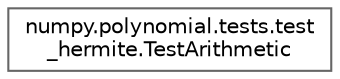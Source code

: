 digraph "Graphical Class Hierarchy"
{
 // LATEX_PDF_SIZE
  bgcolor="transparent";
  edge [fontname=Helvetica,fontsize=10,labelfontname=Helvetica,labelfontsize=10];
  node [fontname=Helvetica,fontsize=10,shape=box,height=0.2,width=0.4];
  rankdir="LR";
  Node0 [id="Node000000",label="numpy.polynomial.tests.test\l_hermite.TestArithmetic",height=0.2,width=0.4,color="grey40", fillcolor="white", style="filled",URL="$dd/d3f/classnumpy_1_1polynomial_1_1tests_1_1test__hermite_1_1TestArithmetic.html",tooltip=" "];
}
